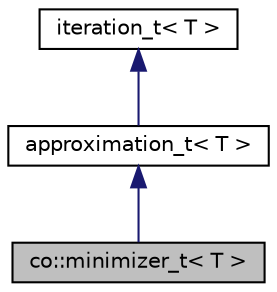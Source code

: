 digraph "co::minimizer_t&lt; T &gt;"
{
 // LATEX_PDF_SIZE
  edge [fontname="Helvetica",fontsize="10",labelfontname="Helvetica",labelfontsize="10"];
  node [fontname="Helvetica",fontsize="10",shape=record];
  Node1 [label="co::minimizer_t\< T \>",height=0.2,width=0.4,color="black", fillcolor="grey75", style="filled", fontcolor="black",tooltip=" "];
  Node2 -> Node1 [dir="back",color="midnightblue",fontsize="10",style="solid",fontname="Helvetica"];
  Node2 [label="approximation_t\< T \>",height=0.2,width=0.4,color="black", fillcolor="white", style="filled",URL="$classapproximation__t.html",tooltip=" "];
  Node3 -> Node2 [dir="back",color="midnightblue",fontsize="10",style="solid",fontname="Helvetica"];
  Node3 [label="iteration_t\< T \>",height=0.2,width=0.4,color="black", fillcolor="white", style="filled",URL="$classiteration__t.html",tooltip=" "];
}
